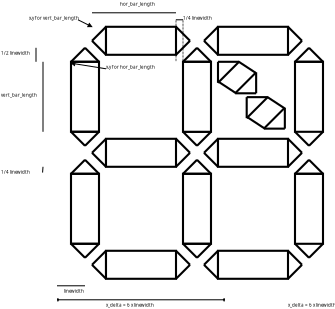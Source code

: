 <?xml version="1.0" encoding="UTF-8"?>
<dia:diagram xmlns:dia="http://www.lysator.liu.se/~alla/dia/">
  <dia:layer name="Achtergrond" visible="true" active="true">
    <dia:object type="Standard - Line" version="0" id="O0">
      <dia:attribute name="obj_pos">
        <dia:point val="7,37"/>
      </dia:attribute>
      <dia:attribute name="obj_bb">
        <dia:rectangle val="6.95,36.95;11.05,37.05"/>
      </dia:attribute>
      <dia:attribute name="conn_endpoints">
        <dia:point val="7,37"/>
        <dia:point val="11,37"/>
      </dia:attribute>
      <dia:attribute name="numcp">
        <dia:int val="1"/>
      </dia:attribute>
    </dia:object>
    <dia:object type="Standard - Line" version="0" id="O1">
      <dia:attribute name="obj_pos">
        <dia:point val="5,5"/>
      </dia:attribute>
      <dia:attribute name="obj_bb">
        <dia:rectangle val="4.95,4.95;5.05,15.05"/>
      </dia:attribute>
      <dia:attribute name="conn_endpoints">
        <dia:point val="5,5"/>
        <dia:point val="5,15"/>
      </dia:attribute>
      <dia:attribute name="numcp">
        <dia:int val="1"/>
      </dia:attribute>
    </dia:object>
    <dia:object type="Standard - Line" version="0" id="O2">
      <dia:attribute name="obj_pos">
        <dia:point val="4,3"/>
      </dia:attribute>
      <dia:attribute name="obj_bb">
        <dia:rectangle val="3.95,2.95;4.05,5.05"/>
      </dia:attribute>
      <dia:attribute name="conn_endpoints">
        <dia:point val="4,3"/>
        <dia:point val="4,5"/>
      </dia:attribute>
      <dia:attribute name="numcp">
        <dia:int val="1"/>
      </dia:attribute>
    </dia:object>
    <dia:object type="Standard - Line" version="0" id="O3">
      <dia:attribute name="obj_pos">
        <dia:point val="24,4"/>
      </dia:attribute>
      <dia:attribute name="obj_bb">
        <dia:rectangle val="23.95,-0.05;24.05,4.05"/>
      </dia:attribute>
      <dia:attribute name="conn_endpoints">
        <dia:point val="24,4"/>
        <dia:point val="24,0"/>
      </dia:attribute>
      <dia:attribute name="numcp">
        <dia:int val="1"/>
      </dia:attribute>
      <dia:connections>
        <dia:connection handle="0" to="O0" connection="15"/>
        <dia:connection handle="1" to="O0" connection="4"/>
      </dia:connections>
    </dia:object>
    <dia:object type="Standard - Line" version="0" id="O4">
      <dia:attribute name="obj_pos">
        <dia:point val="12,-2"/>
      </dia:attribute>
      <dia:attribute name="obj_bb">
        <dia:rectangle val="11.95,-2.05;24.05,-1.95"/>
      </dia:attribute>
      <dia:attribute name="conn_endpoints">
        <dia:point val="12,-2"/>
        <dia:point val="24,-2"/>
      </dia:attribute>
      <dia:attribute name="numcp">
        <dia:int val="1"/>
      </dia:attribute>
    </dia:object>
    <dia:object type="Standard - Text" version="1" id="O5">
      <dia:attribute name="obj_pos">
        <dia:point val="16,-3"/>
      </dia:attribute>
      <dia:attribute name="obj_bb">
        <dia:rectangle val="16,-3.595;20.802,-2.848"/>
      </dia:attribute>
      <dia:attribute name="text">
        <dia:composite type="text">
          <dia:attribute name="string">
            <dia:string>#hor_bar_length#</dia:string>
          </dia:attribute>
          <dia:attribute name="font">
            <dia:font family="sans" style="0" name="Helvetica"/>
          </dia:attribute>
          <dia:attribute name="height">
            <dia:real val="0.8"/>
          </dia:attribute>
          <dia:attribute name="pos">
            <dia:point val="16,-3"/>
          </dia:attribute>
          <dia:attribute name="color">
            <dia:color val="#000000"/>
          </dia:attribute>
          <dia:attribute name="alignment">
            <dia:enum val="0"/>
          </dia:attribute>
        </dia:composite>
      </dia:attribute>
      <dia:attribute name="valign">
        <dia:enum val="3"/>
      </dia:attribute>
    </dia:object>
    <dia:object type="Standard - Text" version="1" id="O6">
      <dia:attribute name="obj_pos">
        <dia:point val="-1,10"/>
      </dia:attribute>
      <dia:attribute name="obj_bb">
        <dia:rectangle val="-1,9.405;4.03,10.152"/>
      </dia:attribute>
      <dia:attribute name="text">
        <dia:composite type="text">
          <dia:attribute name="string">
            <dia:string>#vert_bar_length#</dia:string>
          </dia:attribute>
          <dia:attribute name="font">
            <dia:font family="sans" style="0" name="Helvetica"/>
          </dia:attribute>
          <dia:attribute name="height">
            <dia:real val="0.8"/>
          </dia:attribute>
          <dia:attribute name="pos">
            <dia:point val="-1,10"/>
          </dia:attribute>
          <dia:attribute name="color">
            <dia:color val="#000000"/>
          </dia:attribute>
          <dia:attribute name="alignment">
            <dia:enum val="0"/>
          </dia:attribute>
        </dia:composite>
      </dia:attribute>
      <dia:attribute name="valign">
        <dia:enum val="3"/>
      </dia:attribute>
    </dia:object>
    <dia:object type="Standard - Text" version="1" id="O7">
      <dia:attribute name="obj_pos">
        <dia:point val="8,38"/>
      </dia:attribute>
      <dia:attribute name="obj_bb">
        <dia:rectangle val="8,37.405;10.918,38.153"/>
      </dia:attribute>
      <dia:attribute name="text">
        <dia:composite type="text">
          <dia:attribute name="string">
            <dia:string>#linewidth#</dia:string>
          </dia:attribute>
          <dia:attribute name="font">
            <dia:font family="sans" style="0" name="Helvetica"/>
          </dia:attribute>
          <dia:attribute name="height">
            <dia:real val="0.8"/>
          </dia:attribute>
          <dia:attribute name="pos">
            <dia:point val="8,38"/>
          </dia:attribute>
          <dia:attribute name="color">
            <dia:color val="#000000"/>
          </dia:attribute>
          <dia:attribute name="alignment">
            <dia:enum val="0"/>
          </dia:attribute>
        </dia:composite>
      </dia:attribute>
      <dia:attribute name="valign">
        <dia:enum val="3"/>
      </dia:attribute>
    </dia:object>
    <dia:object type="Standard - Text" version="1" id="O8">
      <dia:attribute name="obj_pos">
        <dia:point val="-1,4"/>
      </dia:attribute>
      <dia:attribute name="obj_bb">
        <dia:rectangle val="-1,3.405;3.15,4.152"/>
      </dia:attribute>
      <dia:attribute name="text">
        <dia:composite type="text">
          <dia:attribute name="string">
            <dia:string>#1/2 linewidth#</dia:string>
          </dia:attribute>
          <dia:attribute name="font">
            <dia:font family="sans" style="0" name="Helvetica"/>
          </dia:attribute>
          <dia:attribute name="height">
            <dia:real val="0.8"/>
          </dia:attribute>
          <dia:attribute name="pos">
            <dia:point val="-1,4"/>
          </dia:attribute>
          <dia:attribute name="color">
            <dia:color val="#000000"/>
          </dia:attribute>
          <dia:attribute name="alignment">
            <dia:enum val="0"/>
          </dia:attribute>
        </dia:composite>
      </dia:attribute>
      <dia:attribute name="valign">
        <dia:enum val="3"/>
      </dia:attribute>
    </dia:object>
    <dia:object type="Standard - Text" version="1" id="O9">
      <dia:attribute name="obj_pos">
        <dia:point val="14,6"/>
      </dia:attribute>
      <dia:attribute name="obj_bb">
        <dia:rectangle val="14,5.405;21.05,6.152"/>
      </dia:attribute>
      <dia:attribute name="text">
        <dia:composite type="text">
          <dia:attribute name="string">
            <dia:string>#x,y for hor_bar_length#</dia:string>
          </dia:attribute>
          <dia:attribute name="font">
            <dia:font family="sans" style="0" name="Helvetica"/>
          </dia:attribute>
          <dia:attribute name="height">
            <dia:real val="0.8"/>
          </dia:attribute>
          <dia:attribute name="pos">
            <dia:point val="14,6"/>
          </dia:attribute>
          <dia:attribute name="color">
            <dia:color val="#000000"/>
          </dia:attribute>
          <dia:attribute name="alignment">
            <dia:enum val="0"/>
          </dia:attribute>
        </dia:composite>
      </dia:attribute>
      <dia:attribute name="valign">
        <dia:enum val="3"/>
      </dia:attribute>
    </dia:object>
    <dia:object type="Standard - Text" version="1" id="O10">
      <dia:attribute name="obj_pos">
        <dia:point val="3,-1"/>
      </dia:attribute>
      <dia:attribute name="obj_bb">
        <dia:rectangle val="3,-1.595;10.277,-0.848"/>
      </dia:attribute>
      <dia:attribute name="text">
        <dia:composite type="text">
          <dia:attribute name="string">
            <dia:string>#x,y for vert_bar_length#</dia:string>
          </dia:attribute>
          <dia:attribute name="font">
            <dia:font family="sans" style="0" name="Helvetica"/>
          </dia:attribute>
          <dia:attribute name="height">
            <dia:real val="0.8"/>
          </dia:attribute>
          <dia:attribute name="pos">
            <dia:point val="3,-1"/>
          </dia:attribute>
          <dia:attribute name="color">
            <dia:color val="#000000"/>
          </dia:attribute>
          <dia:attribute name="alignment">
            <dia:enum val="0"/>
          </dia:attribute>
        </dia:composite>
      </dia:attribute>
      <dia:attribute name="valign">
        <dia:enum val="3"/>
      </dia:attribute>
    </dia:object>
    <dia:object type="Standard - Line" version="0" id="O11">
      <dia:attribute name="obj_pos">
        <dia:point val="10,-1"/>
      </dia:attribute>
      <dia:attribute name="obj_bb">
        <dia:rectangle val="9.933,-1.067;12.1,0.07"/>
      </dia:attribute>
      <dia:attribute name="conn_endpoints">
        <dia:point val="10,-1"/>
        <dia:point val="12,0"/>
      </dia:attribute>
      <dia:attribute name="numcp">
        <dia:int val="1"/>
      </dia:attribute>
      <dia:attribute name="end_arrow">
        <dia:enum val="3"/>
      </dia:attribute>
      <dia:attribute name="end_arrow_length">
        <dia:real val="0.5"/>
      </dia:attribute>
      <dia:attribute name="end_arrow_width">
        <dia:real val="0.5"/>
      </dia:attribute>
      <dia:connections>
        <dia:connection handle="1" to="O0" connection="0"/>
      </dia:connections>
    </dia:object>
    <dia:object type="Standard - Line" version="0" id="O12">
      <dia:attribute name="obj_pos">
        <dia:point val="5,20"/>
      </dia:attribute>
      <dia:attribute name="obj_bb">
        <dia:rectangle val="4.886,19.947;5.053,20.878"/>
      </dia:attribute>
      <dia:attribute name="conn_endpoints">
        <dia:point val="5,20"/>
        <dia:point val="4.94,20.825"/>
      </dia:attribute>
      <dia:attribute name="numcp">
        <dia:int val="1"/>
      </dia:attribute>
    </dia:object>
    <dia:object type="Standard - Text" version="1" id="O13">
      <dia:attribute name="obj_pos">
        <dia:point val="-1,21"/>
      </dia:attribute>
      <dia:attribute name="obj_bb">
        <dia:rectangle val="-1,20.405;3.15,21.152"/>
      </dia:attribute>
      <dia:attribute name="text">
        <dia:composite type="text">
          <dia:attribute name="string">
            <dia:string>#1/4 linewidth#</dia:string>
          </dia:attribute>
          <dia:attribute name="font">
            <dia:font family="sans" style="0" name="Helvetica"/>
          </dia:attribute>
          <dia:attribute name="height">
            <dia:real val="0.8"/>
          </dia:attribute>
          <dia:attribute name="pos">
            <dia:point val="-1,21"/>
          </dia:attribute>
          <dia:attribute name="color">
            <dia:color val="#000000"/>
          </dia:attribute>
          <dia:attribute name="alignment">
            <dia:enum val="0"/>
          </dia:attribute>
        </dia:composite>
      </dia:attribute>
      <dia:attribute name="valign">
        <dia:enum val="3"/>
      </dia:attribute>
    </dia:object>
    <dia:object type="Standard - Line" version="0" id="O14">
      <dia:attribute name="obj_pos">
        <dia:point val="24,-1"/>
      </dia:attribute>
      <dia:attribute name="obj_bb">
        <dia:rectangle val="23.95,-1.05;25.05,-0.95"/>
      </dia:attribute>
      <dia:attribute name="conn_endpoints">
        <dia:point val="24,-1"/>
        <dia:point val="25,-1"/>
      </dia:attribute>
      <dia:attribute name="numcp">
        <dia:int val="1"/>
      </dia:attribute>
    </dia:object>
    <dia:object type="Standard - Text" version="1" id="O15">
      <dia:attribute name="obj_pos">
        <dia:point val="25,-1"/>
      </dia:attribute>
      <dia:attribute name="obj_bb">
        <dia:rectangle val="25,-1.595;29.15,-0.848"/>
      </dia:attribute>
      <dia:attribute name="text">
        <dia:composite type="text">
          <dia:attribute name="string">
            <dia:string>#1/4 linewidth#</dia:string>
          </dia:attribute>
          <dia:attribute name="font">
            <dia:font family="sans" style="0" name="Helvetica"/>
          </dia:attribute>
          <dia:attribute name="height">
            <dia:real val="0.8"/>
          </dia:attribute>
          <dia:attribute name="pos">
            <dia:point val="25,-1"/>
          </dia:attribute>
          <dia:attribute name="color">
            <dia:color val="#000000"/>
          </dia:attribute>
          <dia:attribute name="alignment">
            <dia:enum val="0"/>
          </dia:attribute>
        </dia:composite>
      </dia:attribute>
      <dia:attribute name="valign">
        <dia:enum val="3"/>
      </dia:attribute>
    </dia:object>
    <dia:object type="Standard - Line" version="0" id="O16">
      <dia:attribute name="obj_pos">
        <dia:point val="7,39"/>
      </dia:attribute>
      <dia:attribute name="obj_bb">
        <dia:rectangle val="6.929,38.679;31.071,39.321"/>
      </dia:attribute>
      <dia:attribute name="conn_endpoints">
        <dia:point val="7,39"/>
        <dia:point val="31,39"/>
      </dia:attribute>
      <dia:attribute name="numcp">
        <dia:int val="1"/>
      </dia:attribute>
      <dia:attribute name="start_arrow">
        <dia:enum val="13"/>
      </dia:attribute>
      <dia:attribute name="start_arrow_length">
        <dia:real val="0.5"/>
      </dia:attribute>
      <dia:attribute name="start_arrow_width">
        <dia:real val="0.5"/>
      </dia:attribute>
      <dia:attribute name="end_arrow">
        <dia:enum val="13"/>
      </dia:attribute>
      <dia:attribute name="end_arrow_length">
        <dia:real val="0.5"/>
      </dia:attribute>
      <dia:attribute name="end_arrow_width">
        <dia:real val="0.5"/>
      </dia:attribute>
    </dia:object>
    <dia:object type="Standard - Text" version="1" id="O17">
      <dia:attribute name="obj_pos">
        <dia:point val="14,40"/>
      </dia:attribute>
      <dia:attribute name="obj_bb">
        <dia:rectangle val="14,39.405;21.375,40.153"/>
      </dia:attribute>
      <dia:attribute name="text">
        <dia:composite type="text">
          <dia:attribute name="string">
            <dia:string>#x_delta = 6 x linewidth#</dia:string>
          </dia:attribute>
          <dia:attribute name="font">
            <dia:font family="sans" style="0" name="Helvetica"/>
          </dia:attribute>
          <dia:attribute name="height">
            <dia:real val="0.8"/>
          </dia:attribute>
          <dia:attribute name="pos">
            <dia:point val="14,40"/>
          </dia:attribute>
          <dia:attribute name="color">
            <dia:color val="#000000"/>
          </dia:attribute>
          <dia:attribute name="alignment">
            <dia:enum val="0"/>
          </dia:attribute>
        </dia:composite>
      </dia:attribute>
      <dia:attribute name="valign">
        <dia:enum val="3"/>
      </dia:attribute>
    </dia:object>
    <dia:object type="Standard - Text" version="1" id="O18">
      <dia:attribute name="obj_pos">
        <dia:point val="14,40"/>
      </dia:attribute>
      <dia:attribute name="obj_bb">
        <dia:rectangle val="14,39.405;14,40.153"/>
      </dia:attribute>
      <dia:attribute name="text">
        <dia:composite type="text">
          <dia:attribute name="string">
            <dia:string>##</dia:string>
          </dia:attribute>
          <dia:attribute name="font">
            <dia:font family="sans" style="0" name="Helvetica"/>
          </dia:attribute>
          <dia:attribute name="height">
            <dia:real val="0.8"/>
          </dia:attribute>
          <dia:attribute name="pos">
            <dia:point val="14,40"/>
          </dia:attribute>
          <dia:attribute name="color">
            <dia:color val="#000000"/>
          </dia:attribute>
          <dia:attribute name="alignment">
            <dia:enum val="0"/>
          </dia:attribute>
        </dia:composite>
      </dia:attribute>
      <dia:attribute name="valign">
        <dia:enum val="3"/>
      </dia:attribute>
    </dia:object>
    <dia:object type="Standard - Text" version="1" id="O19">
      <dia:attribute name="obj_pos">
        <dia:point val="18,40"/>
      </dia:attribute>
      <dia:attribute name="obj_bb">
        <dia:rectangle val="18,39.405;18,40.153"/>
      </dia:attribute>
      <dia:attribute name="text">
        <dia:composite type="text">
          <dia:attribute name="string">
            <dia:string>##</dia:string>
          </dia:attribute>
          <dia:attribute name="font">
            <dia:font family="sans" style="0" name="Helvetica"/>
          </dia:attribute>
          <dia:attribute name="height">
            <dia:real val="0.8"/>
          </dia:attribute>
          <dia:attribute name="pos">
            <dia:point val="18,40"/>
          </dia:attribute>
          <dia:attribute name="color">
            <dia:color val="#000000"/>
          </dia:attribute>
          <dia:attribute name="alignment">
            <dia:enum val="0"/>
          </dia:attribute>
        </dia:composite>
      </dia:attribute>
      <dia:attribute name="valign">
        <dia:enum val="3"/>
      </dia:attribute>
    </dia:object>
    <dia:object type="Standard - Line" version="0" id="O20">
      <dia:attribute name="obj_pos">
        <dia:point val="25,-1"/>
      </dia:attribute>
      <dia:attribute name="obj_bb">
        <dia:rectangle val="24.95,-1.05;25.05,5.05"/>
      </dia:attribute>
      <dia:attribute name="conn_endpoints">
        <dia:point val="25,-1"/>
        <dia:point val="25,5"/>
      </dia:attribute>
      <dia:attribute name="numcp">
        <dia:int val="1"/>
      </dia:attribute>
      <dia:attribute name="line_style">
        <dia:enum val="4"/>
      </dia:attribute>
    </dia:object>
    <dia:object type="Standard - Line" version="0" id="O21">
      <dia:attribute name="obj_pos">
        <dia:point val="4,3"/>
      </dia:attribute>
      <dia:attribute name="obj_bb">
        <dia:rectangle val="4,3;4,3"/>
      </dia:attribute>
      <dia:attribute name="conn_endpoints">
        <dia:point val="4,3"/>
        <dia:point val="4,3"/>
      </dia:attribute>
      <dia:attribute name="numcp">
        <dia:int val="1"/>
      </dia:attribute>
      <dia:attribute name="line_style">
        <dia:enum val="4"/>
      </dia:attribute>
    </dia:object>
    <dia:group>
      <dia:object type="Standard - Text" version="1" id="O22">
        <dia:attribute name="obj_pos">
          <dia:point val="11,10"/>
        </dia:attribute>
        <dia:attribute name="obj_bb">
          <dia:rectangle val="11,9.405;11,10.152"/>
        </dia:attribute>
        <dia:attribute name="text">
          <dia:composite type="text">
            <dia:attribute name="string">
              <dia:string>##</dia:string>
            </dia:attribute>
            <dia:attribute name="font">
              <dia:font family="sans" style="0" name="Helvetica"/>
            </dia:attribute>
            <dia:attribute name="height">
              <dia:real val="0.8"/>
            </dia:attribute>
            <dia:attribute name="pos">
              <dia:point val="11,10"/>
            </dia:attribute>
            <dia:attribute name="color">
              <dia:color val="#000000"/>
            </dia:attribute>
            <dia:attribute name="alignment">
              <dia:enum val="0"/>
            </dia:attribute>
          </dia:composite>
        </dia:attribute>
        <dia:attribute name="valign">
          <dia:enum val="3"/>
        </dia:attribute>
        <dia:connections>
          <dia:connection handle="0" to="O23" connection="16"/>
        </dia:connections>
      </dia:object>
      <dia:object type="Flowchart - Box" version="0" id="O23">
        <dia:attribute name="obj_pos">
          <dia:point val="9,5"/>
        </dia:attribute>
        <dia:attribute name="obj_bb">
          <dia:rectangle val="8.85,4.85;13.15,15.15"/>
        </dia:attribute>
        <dia:attribute name="elem_corner">
          <dia:point val="9,5"/>
        </dia:attribute>
        <dia:attribute name="elem_width">
          <dia:real val="4"/>
        </dia:attribute>
        <dia:attribute name="elem_height">
          <dia:real val="10"/>
        </dia:attribute>
        <dia:attribute name="border_width">
          <dia:real val="0.3"/>
        </dia:attribute>
        <dia:attribute name="show_background">
          <dia:boolean val="true"/>
        </dia:attribute>
        <dia:attribute name="padding">
          <dia:real val="0.5"/>
        </dia:attribute>
        <dia:attribute name="text">
          <dia:composite type="text">
            <dia:attribute name="string">
              <dia:string>##</dia:string>
            </dia:attribute>
            <dia:attribute name="font">
              <dia:font family="sans" style="0" name="Helvetica"/>
            </dia:attribute>
            <dia:attribute name="height">
              <dia:real val="0.8"/>
            </dia:attribute>
            <dia:attribute name="pos">
              <dia:point val="11,10.195"/>
            </dia:attribute>
            <dia:attribute name="color">
              <dia:color val="#000000"/>
            </dia:attribute>
            <dia:attribute name="alignment">
              <dia:enum val="1"/>
            </dia:attribute>
          </dia:composite>
        </dia:attribute>
      </dia:object>
      <dia:object type="Standard - Line" version="0" id="O24">
        <dia:attribute name="obj_pos">
          <dia:point val="14,6"/>
        </dia:attribute>
        <dia:attribute name="obj_bb">
          <dia:rectangle val="8.89,4.96;14.057,6.057"/>
        </dia:attribute>
        <dia:attribute name="conn_endpoints">
          <dia:point val="14,6"/>
          <dia:point val="9,5.2"/>
        </dia:attribute>
        <dia:attribute name="numcp">
          <dia:int val="1"/>
        </dia:attribute>
        <dia:attribute name="end_arrow">
          <dia:enum val="3"/>
        </dia:attribute>
        <dia:attribute name="end_arrow_length">
          <dia:real val="0.5"/>
        </dia:attribute>
        <dia:attribute name="end_arrow_width">
          <dia:real val="0.5"/>
        </dia:attribute>
      </dia:object>
      <dia:group>
        <dia:object type="Standard - Line" version="0" id="O25">
          <dia:attribute name="obj_pos">
            <dia:point val="9,5"/>
          </dia:attribute>
          <dia:attribute name="obj_bb">
            <dia:rectangle val="8.788,2.788;11.212,5.212"/>
          </dia:attribute>
          <dia:attribute name="conn_endpoints">
            <dia:point val="9,5"/>
            <dia:point val="11,3"/>
          </dia:attribute>
          <dia:attribute name="numcp">
            <dia:int val="1"/>
          </dia:attribute>
          <dia:attribute name="line_width">
            <dia:real val="0.3"/>
          </dia:attribute>
        </dia:object>
        <dia:object type="Standard - Line" version="0" id="O26">
          <dia:attribute name="obj_pos">
            <dia:point val="13,5"/>
          </dia:attribute>
          <dia:attribute name="obj_bb">
            <dia:rectangle val="10.788,2.788;13.212,5.212"/>
          </dia:attribute>
          <dia:attribute name="conn_endpoints">
            <dia:point val="13,5"/>
            <dia:point val="11,3"/>
          </dia:attribute>
          <dia:attribute name="numcp">
            <dia:int val="1"/>
          </dia:attribute>
          <dia:attribute name="line_width">
            <dia:real val="0.3"/>
          </dia:attribute>
        </dia:object>
        <dia:object type="Standard - Line" version="0" id="O27">
          <dia:attribute name="obj_pos">
            <dia:point val="9,5"/>
          </dia:attribute>
          <dia:attribute name="obj_bb">
            <dia:rectangle val="8.85,4.85;13.15,5.15"/>
          </dia:attribute>
          <dia:attribute name="conn_endpoints">
            <dia:point val="9,5"/>
            <dia:point val="13,5"/>
          </dia:attribute>
          <dia:attribute name="numcp">
            <dia:int val="1"/>
          </dia:attribute>
          <dia:attribute name="line_width">
            <dia:real val="0.3"/>
          </dia:attribute>
        </dia:object>
      </dia:group>
      <dia:object type="Standard - Line" version="0" id="O28">
        <dia:attribute name="obj_pos">
          <dia:point val="9,15"/>
        </dia:attribute>
        <dia:attribute name="obj_bb">
          <dia:rectangle val="8.788,14.788;11.212,17.212"/>
        </dia:attribute>
        <dia:attribute name="conn_endpoints">
          <dia:point val="9,15"/>
          <dia:point val="11,17"/>
        </dia:attribute>
        <dia:attribute name="numcp">
          <dia:int val="1"/>
        </dia:attribute>
        <dia:attribute name="line_width">
          <dia:real val="0.3"/>
        </dia:attribute>
        <dia:connections>
          <dia:connection handle="0" to="O23" connection="11"/>
        </dia:connections>
      </dia:object>
      <dia:object type="Standard - Line" version="0" id="O29">
        <dia:attribute name="obj_pos">
          <dia:point val="11,17"/>
        </dia:attribute>
        <dia:attribute name="obj_bb">
          <dia:rectangle val="10.788,14.788;13.212,17.212"/>
        </dia:attribute>
        <dia:attribute name="conn_endpoints">
          <dia:point val="11,17"/>
          <dia:point val="13,15"/>
        </dia:attribute>
        <dia:attribute name="numcp">
          <dia:int val="1"/>
        </dia:attribute>
        <dia:attribute name="line_width">
          <dia:real val="0.3"/>
        </dia:attribute>
        <dia:connections>
          <dia:connection handle="1" to="O23" connection="15"/>
        </dia:connections>
      </dia:object>
      <dia:object type="Standard - Line" version="0" id="O30">
        <dia:attribute name="obj_pos">
          <dia:point val="13,15"/>
        </dia:attribute>
        <dia:attribute name="obj_bb">
          <dia:rectangle val="8.85,14.85;13.15,15.15"/>
        </dia:attribute>
        <dia:attribute name="conn_endpoints">
          <dia:point val="13,15"/>
          <dia:point val="9,15"/>
        </dia:attribute>
        <dia:attribute name="numcp">
          <dia:int val="1"/>
        </dia:attribute>
        <dia:attribute name="line_width">
          <dia:real val="0.3"/>
        </dia:attribute>
        <dia:connections>
          <dia:connection handle="0" to="O23" connection="15"/>
          <dia:connection handle="1" to="O23" connection="11"/>
        </dia:connections>
      </dia:object>
    </dia:group>
    <dia:object type="Standard - Text" version="1" id="O31">
      <dia:attribute name="obj_pos">
        <dia:point val="27,10"/>
      </dia:attribute>
      <dia:attribute name="obj_bb">
        <dia:rectangle val="27,9.405;27,10.152"/>
      </dia:attribute>
      <dia:attribute name="text">
        <dia:composite type="text">
          <dia:attribute name="string">
            <dia:string>##</dia:string>
          </dia:attribute>
          <dia:attribute name="font">
            <dia:font family="sans" style="0" name="Helvetica"/>
          </dia:attribute>
          <dia:attribute name="height">
            <dia:real val="0.8"/>
          </dia:attribute>
          <dia:attribute name="pos">
            <dia:point val="27,10"/>
          </dia:attribute>
          <dia:attribute name="color">
            <dia:color val="#000000"/>
          </dia:attribute>
          <dia:attribute name="alignment">
            <dia:enum val="0"/>
          </dia:attribute>
        </dia:composite>
      </dia:attribute>
      <dia:attribute name="valign">
        <dia:enum val="3"/>
      </dia:attribute>
      <dia:connections>
        <dia:connection handle="0" to="O51" connection="16"/>
      </dia:connections>
    </dia:object>
    <dia:object type="Standard - Line" version="0" id="O32">
      <dia:attribute name="obj_pos">
        <dia:point val="29,15"/>
      </dia:attribute>
      <dia:attribute name="obj_bb">
        <dia:rectangle val="24.85,14.85;29.15,15.15"/>
      </dia:attribute>
      <dia:attribute name="conn_endpoints">
        <dia:point val="29,15"/>
        <dia:point val="25,15"/>
      </dia:attribute>
      <dia:attribute name="numcp">
        <dia:int val="1"/>
      </dia:attribute>
      <dia:attribute name="line_width">
        <dia:real val="0.3"/>
      </dia:attribute>
      <dia:connections>
        <dia:connection handle="0" to="O51" connection="15"/>
        <dia:connection handle="1" to="O51" connection="11"/>
      </dia:connections>
    </dia:object>
    <dia:object type="Standard - Text" version="1" id="O33">
      <dia:attribute name="obj_pos">
        <dia:point val="27,26"/>
      </dia:attribute>
      <dia:attribute name="obj_bb">
        <dia:rectangle val="27,25.405;27,26.152"/>
      </dia:attribute>
      <dia:attribute name="text">
        <dia:composite type="text">
          <dia:attribute name="string">
            <dia:string>##</dia:string>
          </dia:attribute>
          <dia:attribute name="font">
            <dia:font family="sans" style="0" name="Helvetica"/>
          </dia:attribute>
          <dia:attribute name="height">
            <dia:real val="0.8"/>
          </dia:attribute>
          <dia:attribute name="pos">
            <dia:point val="27,26"/>
          </dia:attribute>
          <dia:attribute name="color">
            <dia:color val="#000000"/>
          </dia:attribute>
          <dia:attribute name="alignment">
            <dia:enum val="0"/>
          </dia:attribute>
        </dia:composite>
      </dia:attribute>
      <dia:attribute name="valign">
        <dia:enum val="3"/>
      </dia:attribute>
      <dia:connections>
        <dia:connection handle="0" to="O34" connection="16"/>
      </dia:connections>
    </dia:object>
    <dia:group>
      <dia:object type="Flowchart - Box" version="0" id="O34">
        <dia:attribute name="obj_pos">
          <dia:point val="25,21"/>
        </dia:attribute>
        <dia:attribute name="obj_bb">
          <dia:rectangle val="24.85,20.85;29.15,31.15"/>
        </dia:attribute>
        <dia:attribute name="elem_corner">
          <dia:point val="25,21"/>
        </dia:attribute>
        <dia:attribute name="elem_width">
          <dia:real val="4"/>
        </dia:attribute>
        <dia:attribute name="elem_height">
          <dia:real val="10"/>
        </dia:attribute>
        <dia:attribute name="border_width">
          <dia:real val="0.3"/>
        </dia:attribute>
        <dia:attribute name="show_background">
          <dia:boolean val="true"/>
        </dia:attribute>
        <dia:attribute name="padding">
          <dia:real val="0.5"/>
        </dia:attribute>
        <dia:attribute name="text">
          <dia:composite type="text">
            <dia:attribute name="string">
              <dia:string>##</dia:string>
            </dia:attribute>
            <dia:attribute name="font">
              <dia:font family="sans" style="0" name="Helvetica"/>
            </dia:attribute>
            <dia:attribute name="height">
              <dia:real val="0.8"/>
            </dia:attribute>
            <dia:attribute name="pos">
              <dia:point val="27,26.195"/>
            </dia:attribute>
            <dia:attribute name="color">
              <dia:color val="#000000"/>
            </dia:attribute>
            <dia:attribute name="alignment">
              <dia:enum val="1"/>
            </dia:attribute>
          </dia:composite>
        </dia:attribute>
      </dia:object>
      <dia:group>
        <dia:object type="Standard - Line" version="0" id="O35">
          <dia:attribute name="obj_pos">
            <dia:point val="25,21"/>
          </dia:attribute>
          <dia:attribute name="obj_bb">
            <dia:rectangle val="24.788,18.788;27.212,21.212"/>
          </dia:attribute>
          <dia:attribute name="conn_endpoints">
            <dia:point val="25,21"/>
            <dia:point val="27,19"/>
          </dia:attribute>
          <dia:attribute name="numcp">
            <dia:int val="1"/>
          </dia:attribute>
          <dia:attribute name="line_width">
            <dia:real val="0.3"/>
          </dia:attribute>
        </dia:object>
        <dia:object type="Standard - Line" version="0" id="O36">
          <dia:attribute name="obj_pos">
            <dia:point val="29,21"/>
          </dia:attribute>
          <dia:attribute name="obj_bb">
            <dia:rectangle val="26.788,18.788;29.212,21.212"/>
          </dia:attribute>
          <dia:attribute name="conn_endpoints">
            <dia:point val="29,21"/>
            <dia:point val="27,19"/>
          </dia:attribute>
          <dia:attribute name="numcp">
            <dia:int val="1"/>
          </dia:attribute>
          <dia:attribute name="line_width">
            <dia:real val="0.3"/>
          </dia:attribute>
        </dia:object>
        <dia:object type="Standard - Line" version="0" id="O37">
          <dia:attribute name="obj_pos">
            <dia:point val="25,21"/>
          </dia:attribute>
          <dia:attribute name="obj_bb">
            <dia:rectangle val="24.85,20.85;29.15,21.15"/>
          </dia:attribute>
          <dia:attribute name="conn_endpoints">
            <dia:point val="25,21"/>
            <dia:point val="29,21"/>
          </dia:attribute>
          <dia:attribute name="numcp">
            <dia:int val="1"/>
          </dia:attribute>
          <dia:attribute name="line_width">
            <dia:real val="0.3"/>
          </dia:attribute>
        </dia:object>
      </dia:group>
      <dia:object type="Standard - Line" version="0" id="O38">
        <dia:attribute name="obj_pos">
          <dia:point val="25,31"/>
        </dia:attribute>
        <dia:attribute name="obj_bb">
          <dia:rectangle val="24.788,30.788;27.212,33.212"/>
        </dia:attribute>
        <dia:attribute name="conn_endpoints">
          <dia:point val="25,31"/>
          <dia:point val="27,33"/>
        </dia:attribute>
        <dia:attribute name="numcp">
          <dia:int val="1"/>
        </dia:attribute>
        <dia:attribute name="line_width">
          <dia:real val="0.3"/>
        </dia:attribute>
        <dia:connections>
          <dia:connection handle="0" to="O34" connection="11"/>
        </dia:connections>
      </dia:object>
      <dia:object type="Standard - Line" version="0" id="O39">
        <dia:attribute name="obj_pos">
          <dia:point val="27,33"/>
        </dia:attribute>
        <dia:attribute name="obj_bb">
          <dia:rectangle val="26.788,30.788;29.212,33.212"/>
        </dia:attribute>
        <dia:attribute name="conn_endpoints">
          <dia:point val="27,33"/>
          <dia:point val="29,31"/>
        </dia:attribute>
        <dia:attribute name="numcp">
          <dia:int val="1"/>
        </dia:attribute>
        <dia:attribute name="line_width">
          <dia:real val="0.3"/>
        </dia:attribute>
        <dia:connections>
          <dia:connection handle="1" to="O34" connection="15"/>
        </dia:connections>
      </dia:object>
      <dia:object type="Standard - Line" version="0" id="O40">
        <dia:attribute name="obj_pos">
          <dia:point val="29,31"/>
        </dia:attribute>
        <dia:attribute name="obj_bb">
          <dia:rectangle val="24.85,30.85;29.15,31.15"/>
        </dia:attribute>
        <dia:attribute name="conn_endpoints">
          <dia:point val="29,31"/>
          <dia:point val="25,31"/>
        </dia:attribute>
        <dia:attribute name="numcp">
          <dia:int val="1"/>
        </dia:attribute>
        <dia:attribute name="line_width">
          <dia:real val="0.3"/>
        </dia:attribute>
        <dia:connections>
          <dia:connection handle="0" to="O34" connection="15"/>
          <dia:connection handle="1" to="O34" connection="11"/>
        </dia:connections>
      </dia:object>
    </dia:group>
    <dia:group>
      <dia:object type="Flowchart - Box" version="0" id="O41">
        <dia:attribute name="obj_pos">
          <dia:point val="9,21"/>
        </dia:attribute>
        <dia:attribute name="obj_bb">
          <dia:rectangle val="8.85,20.85;13.15,31.15"/>
        </dia:attribute>
        <dia:attribute name="elem_corner">
          <dia:point val="9,21"/>
        </dia:attribute>
        <dia:attribute name="elem_width">
          <dia:real val="4"/>
        </dia:attribute>
        <dia:attribute name="elem_height">
          <dia:real val="10"/>
        </dia:attribute>
        <dia:attribute name="border_width">
          <dia:real val="0.3"/>
        </dia:attribute>
        <dia:attribute name="show_background">
          <dia:boolean val="true"/>
        </dia:attribute>
        <dia:attribute name="padding">
          <dia:real val="0.5"/>
        </dia:attribute>
        <dia:attribute name="text">
          <dia:composite type="text">
            <dia:attribute name="string">
              <dia:string>##</dia:string>
            </dia:attribute>
            <dia:attribute name="font">
              <dia:font family="sans" style="0" name="Helvetica"/>
            </dia:attribute>
            <dia:attribute name="height">
              <dia:real val="0.8"/>
            </dia:attribute>
            <dia:attribute name="pos">
              <dia:point val="11,26.195"/>
            </dia:attribute>
            <dia:attribute name="color">
              <dia:color val="#000000"/>
            </dia:attribute>
            <dia:attribute name="alignment">
              <dia:enum val="1"/>
            </dia:attribute>
          </dia:composite>
        </dia:attribute>
      </dia:object>
      <dia:group>
        <dia:object type="Standard - Line" version="0" id="O42">
          <dia:attribute name="obj_pos">
            <dia:point val="9,21"/>
          </dia:attribute>
          <dia:attribute name="obj_bb">
            <dia:rectangle val="8.788,18.788;11.212,21.212"/>
          </dia:attribute>
          <dia:attribute name="conn_endpoints">
            <dia:point val="9,21"/>
            <dia:point val="11,19"/>
          </dia:attribute>
          <dia:attribute name="numcp">
            <dia:int val="1"/>
          </dia:attribute>
          <dia:attribute name="line_width">
            <dia:real val="0.3"/>
          </dia:attribute>
        </dia:object>
        <dia:object type="Standard - Line" version="0" id="O43">
          <dia:attribute name="obj_pos">
            <dia:point val="13,21"/>
          </dia:attribute>
          <dia:attribute name="obj_bb">
            <dia:rectangle val="10.788,18.788;13.212,21.212"/>
          </dia:attribute>
          <dia:attribute name="conn_endpoints">
            <dia:point val="13,21"/>
            <dia:point val="11,19"/>
          </dia:attribute>
          <dia:attribute name="numcp">
            <dia:int val="1"/>
          </dia:attribute>
          <dia:attribute name="line_width">
            <dia:real val="0.3"/>
          </dia:attribute>
        </dia:object>
        <dia:object type="Standard - Line" version="0" id="O44">
          <dia:attribute name="obj_pos">
            <dia:point val="9,21"/>
          </dia:attribute>
          <dia:attribute name="obj_bb">
            <dia:rectangle val="8.85,20.85;13.15,21.15"/>
          </dia:attribute>
          <dia:attribute name="conn_endpoints">
            <dia:point val="9,21"/>
            <dia:point val="13,21"/>
          </dia:attribute>
          <dia:attribute name="numcp">
            <dia:int val="1"/>
          </dia:attribute>
          <dia:attribute name="line_width">
            <dia:real val="0.3"/>
          </dia:attribute>
        </dia:object>
      </dia:group>
      <dia:object type="Standard - Line" version="0" id="O45">
        <dia:attribute name="obj_pos">
          <dia:point val="9,31"/>
        </dia:attribute>
        <dia:attribute name="obj_bb">
          <dia:rectangle val="8.788,30.788;11.212,33.212"/>
        </dia:attribute>
        <dia:attribute name="conn_endpoints">
          <dia:point val="9,31"/>
          <dia:point val="11,33"/>
        </dia:attribute>
        <dia:attribute name="numcp">
          <dia:int val="1"/>
        </dia:attribute>
        <dia:attribute name="line_width">
          <dia:real val="0.3"/>
        </dia:attribute>
        <dia:connections>
          <dia:connection handle="0" to="O41" connection="11"/>
        </dia:connections>
      </dia:object>
      <dia:object type="Standard - Line" version="0" id="O46">
        <dia:attribute name="obj_pos">
          <dia:point val="11,33"/>
        </dia:attribute>
        <dia:attribute name="obj_bb">
          <dia:rectangle val="10.788,30.788;13.212,33.212"/>
        </dia:attribute>
        <dia:attribute name="conn_endpoints">
          <dia:point val="11,33"/>
          <dia:point val="13,31"/>
        </dia:attribute>
        <dia:attribute name="numcp">
          <dia:int val="1"/>
        </dia:attribute>
        <dia:attribute name="line_width">
          <dia:real val="0.3"/>
        </dia:attribute>
        <dia:connections>
          <dia:connection handle="1" to="O41" connection="15"/>
        </dia:connections>
      </dia:object>
      <dia:object type="Standard - Line" version="0" id="O47">
        <dia:attribute name="obj_pos">
          <dia:point val="13,31"/>
        </dia:attribute>
        <dia:attribute name="obj_bb">
          <dia:rectangle val="8.85,30.85;13.15,31.15"/>
        </dia:attribute>
        <dia:attribute name="conn_endpoints">
          <dia:point val="13,31"/>
          <dia:point val="9,31"/>
        </dia:attribute>
        <dia:attribute name="numcp">
          <dia:int val="1"/>
        </dia:attribute>
        <dia:attribute name="line_width">
          <dia:real val="0.3"/>
        </dia:attribute>
        <dia:connections>
          <dia:connection handle="0" to="O41" connection="15"/>
          <dia:connection handle="1" to="O41" connection="11"/>
        </dia:connections>
      </dia:object>
    </dia:group>
    <dia:object type="Standard - Text" version="1" id="O48">
      <dia:attribute name="obj_pos">
        <dia:point val="19,40"/>
      </dia:attribute>
      <dia:attribute name="obj_bb">
        <dia:rectangle val="19,39.405;19,40.153"/>
      </dia:attribute>
      <dia:attribute name="text">
        <dia:composite type="text">
          <dia:attribute name="string">
            <dia:string>##</dia:string>
          </dia:attribute>
          <dia:attribute name="font">
            <dia:font family="sans" style="0" name="Helvetica"/>
          </dia:attribute>
          <dia:attribute name="height">
            <dia:real val="0.8"/>
          </dia:attribute>
          <dia:attribute name="pos">
            <dia:point val="19,40"/>
          </dia:attribute>
          <dia:attribute name="color">
            <dia:color val="#000000"/>
          </dia:attribute>
          <dia:attribute name="alignment">
            <dia:enum val="0"/>
          </dia:attribute>
        </dia:composite>
      </dia:attribute>
      <dia:attribute name="valign">
        <dia:enum val="3"/>
      </dia:attribute>
    </dia:object>
    <dia:object type="Standard - Text" version="1" id="O49">
      <dia:attribute name="obj_pos">
        <dia:point val="40,40"/>
      </dia:attribute>
      <dia:attribute name="obj_bb">
        <dia:rectangle val="40,39.405;47.375,40.153"/>
      </dia:attribute>
      <dia:attribute name="text">
        <dia:composite type="text">
          <dia:attribute name="string">
            <dia:string>#x_delta = 6 x linewidth#</dia:string>
          </dia:attribute>
          <dia:attribute name="font">
            <dia:font family="sans" style="0" name="Helvetica"/>
          </dia:attribute>
          <dia:attribute name="height">
            <dia:real val="0.8"/>
          </dia:attribute>
          <dia:attribute name="pos">
            <dia:point val="40,40"/>
          </dia:attribute>
          <dia:attribute name="color">
            <dia:color val="#000000"/>
          </dia:attribute>
          <dia:attribute name="alignment">
            <dia:enum val="0"/>
          </dia:attribute>
        </dia:composite>
      </dia:attribute>
      <dia:attribute name="valign">
        <dia:enum val="3"/>
      </dia:attribute>
    </dia:object>
    <dia:object type="Standard - Line" version="0" id="O50">
      <dia:attribute name="obj_pos">
        <dia:point val="24,-1"/>
      </dia:attribute>
      <dia:attribute name="obj_bb">
        <dia:rectangle val="23.95,-1.05;24.05,5.05"/>
      </dia:attribute>
      <dia:attribute name="conn_endpoints">
        <dia:point val="24,-1"/>
        <dia:point val="24,5"/>
      </dia:attribute>
      <dia:attribute name="numcp">
        <dia:int val="1"/>
      </dia:attribute>
      <dia:attribute name="line_style">
        <dia:enum val="4"/>
      </dia:attribute>
    </dia:object>
    <dia:group>
      <dia:object type="Flowchart - Box" version="0" id="O51">
        <dia:attribute name="obj_pos">
          <dia:point val="25,5"/>
        </dia:attribute>
        <dia:attribute name="obj_bb">
          <dia:rectangle val="24.85,4.85;29.15,15.15"/>
        </dia:attribute>
        <dia:attribute name="elem_corner">
          <dia:point val="25,5"/>
        </dia:attribute>
        <dia:attribute name="elem_width">
          <dia:real val="4"/>
        </dia:attribute>
        <dia:attribute name="elem_height">
          <dia:real val="10"/>
        </dia:attribute>
        <dia:attribute name="border_width">
          <dia:real val="0.3"/>
        </dia:attribute>
        <dia:attribute name="show_background">
          <dia:boolean val="true"/>
        </dia:attribute>
        <dia:attribute name="padding">
          <dia:real val="0.5"/>
        </dia:attribute>
        <dia:attribute name="text">
          <dia:composite type="text">
            <dia:attribute name="string">
              <dia:string>##</dia:string>
            </dia:attribute>
            <dia:attribute name="font">
              <dia:font family="sans" style="0" name="Helvetica"/>
            </dia:attribute>
            <dia:attribute name="height">
              <dia:real val="0.8"/>
            </dia:attribute>
            <dia:attribute name="pos">
              <dia:point val="27,10.195"/>
            </dia:attribute>
            <dia:attribute name="color">
              <dia:color val="#000000"/>
            </dia:attribute>
            <dia:attribute name="alignment">
              <dia:enum val="1"/>
            </dia:attribute>
          </dia:composite>
        </dia:attribute>
      </dia:object>
      <dia:group>
        <dia:object type="Standard - Line" version="0" id="O52">
          <dia:attribute name="obj_pos">
            <dia:point val="25,5"/>
          </dia:attribute>
          <dia:attribute name="obj_bb">
            <dia:rectangle val="24.788,2.788;27.212,5.212"/>
          </dia:attribute>
          <dia:attribute name="conn_endpoints">
            <dia:point val="25,5"/>
            <dia:point val="27,3"/>
          </dia:attribute>
          <dia:attribute name="numcp">
            <dia:int val="1"/>
          </dia:attribute>
          <dia:attribute name="line_width">
            <dia:real val="0.3"/>
          </dia:attribute>
        </dia:object>
        <dia:object type="Standard - Line" version="0" id="O53">
          <dia:attribute name="obj_pos">
            <dia:point val="29,5"/>
          </dia:attribute>
          <dia:attribute name="obj_bb">
            <dia:rectangle val="26.788,2.788;29.212,5.212"/>
          </dia:attribute>
          <dia:attribute name="conn_endpoints">
            <dia:point val="29,5"/>
            <dia:point val="27,3"/>
          </dia:attribute>
          <dia:attribute name="numcp">
            <dia:int val="1"/>
          </dia:attribute>
          <dia:attribute name="line_width">
            <dia:real val="0.3"/>
          </dia:attribute>
        </dia:object>
        <dia:object type="Standard - Line" version="0" id="O54">
          <dia:attribute name="obj_pos">
            <dia:point val="25,5"/>
          </dia:attribute>
          <dia:attribute name="obj_bb">
            <dia:rectangle val="24.85,4.85;29.15,5.15"/>
          </dia:attribute>
          <dia:attribute name="conn_endpoints">
            <dia:point val="25,5"/>
            <dia:point val="29,5"/>
          </dia:attribute>
          <dia:attribute name="numcp">
            <dia:int val="1"/>
          </dia:attribute>
          <dia:attribute name="line_width">
            <dia:real val="0.3"/>
          </dia:attribute>
        </dia:object>
      </dia:group>
      <dia:group>
        <dia:object type="Standard - Line" version="0" id="O55">
          <dia:attribute name="obj_pos">
            <dia:point val="25,15"/>
          </dia:attribute>
          <dia:attribute name="obj_bb">
            <dia:rectangle val="24.788,14.788;27.212,17.212"/>
          </dia:attribute>
          <dia:attribute name="conn_endpoints">
            <dia:point val="25,15"/>
            <dia:point val="27,17"/>
          </dia:attribute>
          <dia:attribute name="numcp">
            <dia:int val="1"/>
          </dia:attribute>
          <dia:attribute name="line_width">
            <dia:real val="0.3"/>
          </dia:attribute>
        </dia:object>
        <dia:object type="Standard - Line" version="0" id="O56">
          <dia:attribute name="obj_pos">
            <dia:point val="27,17"/>
          </dia:attribute>
          <dia:attribute name="obj_bb">
            <dia:rectangle val="26.788,14.788;29.212,17.212"/>
          </dia:attribute>
          <dia:attribute name="conn_endpoints">
            <dia:point val="27,17"/>
            <dia:point val="29,15"/>
          </dia:attribute>
          <dia:attribute name="numcp">
            <dia:int val="1"/>
          </dia:attribute>
          <dia:attribute name="line_width">
            <dia:real val="0.3"/>
          </dia:attribute>
        </dia:object>
      </dia:group>
    </dia:group>
    <dia:group>
      <dia:object type="Flowchart - Box" version="0" id="O57">
        <dia:attribute name="obj_pos">
          <dia:point val="41,5"/>
        </dia:attribute>
        <dia:attribute name="obj_bb">
          <dia:rectangle val="40.85,4.85;45.15,15.15"/>
        </dia:attribute>
        <dia:attribute name="elem_corner">
          <dia:point val="41,5"/>
        </dia:attribute>
        <dia:attribute name="elem_width">
          <dia:real val="4"/>
        </dia:attribute>
        <dia:attribute name="elem_height">
          <dia:real val="10"/>
        </dia:attribute>
        <dia:attribute name="border_width">
          <dia:real val="0.3"/>
        </dia:attribute>
        <dia:attribute name="show_background">
          <dia:boolean val="true"/>
        </dia:attribute>
        <dia:attribute name="padding">
          <dia:real val="0.5"/>
        </dia:attribute>
        <dia:attribute name="text">
          <dia:composite type="text">
            <dia:attribute name="string">
              <dia:string>##</dia:string>
            </dia:attribute>
            <dia:attribute name="font">
              <dia:font family="sans" style="0" name="Helvetica"/>
            </dia:attribute>
            <dia:attribute name="height">
              <dia:real val="0.8"/>
            </dia:attribute>
            <dia:attribute name="pos">
              <dia:point val="43,10.195"/>
            </dia:attribute>
            <dia:attribute name="color">
              <dia:color val="#000000"/>
            </dia:attribute>
            <dia:attribute name="alignment">
              <dia:enum val="1"/>
            </dia:attribute>
          </dia:composite>
        </dia:attribute>
      </dia:object>
      <dia:group>
        <dia:object type="Standard - Line" version="0" id="O58">
          <dia:attribute name="obj_pos">
            <dia:point val="41,5"/>
          </dia:attribute>
          <dia:attribute name="obj_bb">
            <dia:rectangle val="40.788,2.788;43.212,5.212"/>
          </dia:attribute>
          <dia:attribute name="conn_endpoints">
            <dia:point val="41,5"/>
            <dia:point val="43,3"/>
          </dia:attribute>
          <dia:attribute name="numcp">
            <dia:int val="1"/>
          </dia:attribute>
          <dia:attribute name="line_width">
            <dia:real val="0.3"/>
          </dia:attribute>
        </dia:object>
        <dia:object type="Standard - Line" version="0" id="O59">
          <dia:attribute name="obj_pos">
            <dia:point val="45,5"/>
          </dia:attribute>
          <dia:attribute name="obj_bb">
            <dia:rectangle val="42.788,2.788;45.212,5.212"/>
          </dia:attribute>
          <dia:attribute name="conn_endpoints">
            <dia:point val="45,5"/>
            <dia:point val="43,3"/>
          </dia:attribute>
          <dia:attribute name="numcp">
            <dia:int val="1"/>
          </dia:attribute>
          <dia:attribute name="line_width">
            <dia:real val="0.3"/>
          </dia:attribute>
        </dia:object>
        <dia:object type="Standard - Line" version="0" id="O60">
          <dia:attribute name="obj_pos">
            <dia:point val="41,5"/>
          </dia:attribute>
          <dia:attribute name="obj_bb">
            <dia:rectangle val="40.85,4.85;45.15,5.15"/>
          </dia:attribute>
          <dia:attribute name="conn_endpoints">
            <dia:point val="41,5"/>
            <dia:point val="45,5"/>
          </dia:attribute>
          <dia:attribute name="numcp">
            <dia:int val="1"/>
          </dia:attribute>
          <dia:attribute name="line_width">
            <dia:real val="0.3"/>
          </dia:attribute>
        </dia:object>
      </dia:group>
      <dia:group>
        <dia:object type="Standard - Line" version="0" id="O61">
          <dia:attribute name="obj_pos">
            <dia:point val="41,15"/>
          </dia:attribute>
          <dia:attribute name="obj_bb">
            <dia:rectangle val="40.788,14.788;43.212,17.212"/>
          </dia:attribute>
          <dia:attribute name="conn_endpoints">
            <dia:point val="41,15"/>
            <dia:point val="43,17"/>
          </dia:attribute>
          <dia:attribute name="numcp">
            <dia:int val="1"/>
          </dia:attribute>
          <dia:attribute name="line_width">
            <dia:real val="0.3"/>
          </dia:attribute>
        </dia:object>
        <dia:object type="Standard - Line" version="0" id="O62">
          <dia:attribute name="obj_pos">
            <dia:point val="43,17"/>
          </dia:attribute>
          <dia:attribute name="obj_bb">
            <dia:rectangle val="42.788,14.788;45.212,17.212"/>
          </dia:attribute>
          <dia:attribute name="conn_endpoints">
            <dia:point val="43,17"/>
            <dia:point val="45,15"/>
          </dia:attribute>
          <dia:attribute name="numcp">
            <dia:int val="1"/>
          </dia:attribute>
          <dia:attribute name="line_width">
            <dia:real val="0.3"/>
          </dia:attribute>
        </dia:object>
      </dia:group>
    </dia:group>
    <dia:group>
      <dia:object type="Flowchart - Box" version="0" id="O63">
        <dia:attribute name="obj_pos">
          <dia:point val="41,21"/>
        </dia:attribute>
        <dia:attribute name="obj_bb">
          <dia:rectangle val="40.85,20.85;45.15,31.15"/>
        </dia:attribute>
        <dia:attribute name="elem_corner">
          <dia:point val="41,21"/>
        </dia:attribute>
        <dia:attribute name="elem_width">
          <dia:real val="4"/>
        </dia:attribute>
        <dia:attribute name="elem_height">
          <dia:real val="10"/>
        </dia:attribute>
        <dia:attribute name="border_width">
          <dia:real val="0.3"/>
        </dia:attribute>
        <dia:attribute name="show_background">
          <dia:boolean val="true"/>
        </dia:attribute>
        <dia:attribute name="padding">
          <dia:real val="0.5"/>
        </dia:attribute>
        <dia:attribute name="text">
          <dia:composite type="text">
            <dia:attribute name="string">
              <dia:string>##</dia:string>
            </dia:attribute>
            <dia:attribute name="font">
              <dia:font family="sans" style="0" name="Helvetica"/>
            </dia:attribute>
            <dia:attribute name="height">
              <dia:real val="0.8"/>
            </dia:attribute>
            <dia:attribute name="pos">
              <dia:point val="43,26.195"/>
            </dia:attribute>
            <dia:attribute name="color">
              <dia:color val="#000000"/>
            </dia:attribute>
            <dia:attribute name="alignment">
              <dia:enum val="1"/>
            </dia:attribute>
          </dia:composite>
        </dia:attribute>
      </dia:object>
      <dia:group>
        <dia:object type="Standard - Line" version="0" id="O64">
          <dia:attribute name="obj_pos">
            <dia:point val="41,21"/>
          </dia:attribute>
          <dia:attribute name="obj_bb">
            <dia:rectangle val="40.788,18.788;43.212,21.212"/>
          </dia:attribute>
          <dia:attribute name="conn_endpoints">
            <dia:point val="41,21"/>
            <dia:point val="43,19"/>
          </dia:attribute>
          <dia:attribute name="numcp">
            <dia:int val="1"/>
          </dia:attribute>
          <dia:attribute name="line_width">
            <dia:real val="0.3"/>
          </dia:attribute>
        </dia:object>
        <dia:object type="Standard - Line" version="0" id="O65">
          <dia:attribute name="obj_pos">
            <dia:point val="45,21"/>
          </dia:attribute>
          <dia:attribute name="obj_bb">
            <dia:rectangle val="42.788,18.788;45.212,21.212"/>
          </dia:attribute>
          <dia:attribute name="conn_endpoints">
            <dia:point val="45,21"/>
            <dia:point val="43,19"/>
          </dia:attribute>
          <dia:attribute name="numcp">
            <dia:int val="1"/>
          </dia:attribute>
          <dia:attribute name="line_width">
            <dia:real val="0.3"/>
          </dia:attribute>
        </dia:object>
        <dia:object type="Standard - Line" version="0" id="O66">
          <dia:attribute name="obj_pos">
            <dia:point val="41,21"/>
          </dia:attribute>
          <dia:attribute name="obj_bb">
            <dia:rectangle val="40.85,20.85;45.15,21.15"/>
          </dia:attribute>
          <dia:attribute name="conn_endpoints">
            <dia:point val="41,21"/>
            <dia:point val="45,21"/>
          </dia:attribute>
          <dia:attribute name="numcp">
            <dia:int val="1"/>
          </dia:attribute>
          <dia:attribute name="line_width">
            <dia:real val="0.3"/>
          </dia:attribute>
        </dia:object>
      </dia:group>
      <dia:group>
        <dia:object type="Standard - Line" version="0" id="O67">
          <dia:attribute name="obj_pos">
            <dia:point val="41,31"/>
          </dia:attribute>
          <dia:attribute name="obj_bb">
            <dia:rectangle val="40.788,30.788;43.212,33.212"/>
          </dia:attribute>
          <dia:attribute name="conn_endpoints">
            <dia:point val="41,31"/>
            <dia:point val="43,33"/>
          </dia:attribute>
          <dia:attribute name="numcp">
            <dia:int val="1"/>
          </dia:attribute>
          <dia:attribute name="line_width">
            <dia:real val="0.3"/>
          </dia:attribute>
        </dia:object>
        <dia:object type="Standard - Line" version="0" id="O68">
          <dia:attribute name="obj_pos">
            <dia:point val="43,33"/>
          </dia:attribute>
          <dia:attribute name="obj_bb">
            <dia:rectangle val="42.788,30.788;45.212,33.212"/>
          </dia:attribute>
          <dia:attribute name="conn_endpoints">
            <dia:point val="43,33"/>
            <dia:point val="45,31"/>
          </dia:attribute>
          <dia:attribute name="numcp">
            <dia:int val="1"/>
          </dia:attribute>
          <dia:attribute name="line_width">
            <dia:real val="0.3"/>
          </dia:attribute>
        </dia:object>
      </dia:group>
    </dia:group>
    <dia:object type="Standard - Line" version="0" id="O69">
      <dia:attribute name="obj_pos">
        <dia:point val="32.9,4.95"/>
      </dia:attribute>
      <dia:attribute name="obj_bb">
        <dia:rectangle val="32.692,4.742;35.576,6.779"/>
      </dia:attribute>
      <dia:attribute name="conn_endpoints">
        <dia:point val="32.9,4.95"/>
        <dia:point val="35.368,6.571"/>
      </dia:attribute>
      <dia:attribute name="numcp">
        <dia:int val="1"/>
      </dia:attribute>
      <dia:attribute name="line_width">
        <dia:real val="0.3"/>
      </dia:attribute>
    </dia:object>
    <dia:group>
      <dia:object type="Standard - Line" version="0" id="O70">
        <dia:attribute name="obj_pos">
          <dia:point val="30,5"/>
        </dia:attribute>
        <dia:attribute name="obj_bb">
          <dia:rectangle val="29.85,4.85;30.15,8.15"/>
        </dia:attribute>
        <dia:attribute name="conn_endpoints">
          <dia:point val="30,5"/>
          <dia:point val="30,8"/>
        </dia:attribute>
        <dia:attribute name="numcp">
          <dia:int val="1"/>
        </dia:attribute>
        <dia:attribute name="line_width">
          <dia:real val="0.3"/>
        </dia:attribute>
      </dia:object>
      <dia:object type="Standard - Line" version="0" id="O71">
        <dia:attribute name="obj_pos">
          <dia:point val="30,5"/>
        </dia:attribute>
        <dia:attribute name="obj_bb">
          <dia:rectangle val="29.85,4.85;33.15,5.15"/>
        </dia:attribute>
        <dia:attribute name="conn_endpoints">
          <dia:point val="30,5"/>
          <dia:point val="33,5"/>
        </dia:attribute>
        <dia:attribute name="numcp">
          <dia:int val="1"/>
        </dia:attribute>
        <dia:attribute name="line_width">
          <dia:real val="0.3"/>
        </dia:attribute>
      </dia:object>
      <dia:object type="Standard - Line" version="0" id="O72">
        <dia:attribute name="obj_pos">
          <dia:point val="33,5"/>
        </dia:attribute>
        <dia:attribute name="obj_bb">
          <dia:rectangle val="29.788,4.788;33.212,8.212"/>
        </dia:attribute>
        <dia:attribute name="conn_endpoints">
          <dia:point val="33,5"/>
          <dia:point val="30,8"/>
        </dia:attribute>
        <dia:attribute name="numcp">
          <dia:int val="1"/>
        </dia:attribute>
        <dia:attribute name="line_width">
          <dia:real val="0.3"/>
        </dia:attribute>
      </dia:object>
    </dia:group>
    <dia:group>
      <dia:object type="Standard - Line" version="0" id="O73">
        <dia:attribute name="obj_pos">
          <dia:point val="32.45,9.5"/>
        </dia:attribute>
        <dia:attribute name="obj_bb">
          <dia:rectangle val="32.3,9.35;35.6,9.65"/>
        </dia:attribute>
        <dia:attribute name="conn_endpoints">
          <dia:point val="32.45,9.5"/>
          <dia:point val="35.45,9.5"/>
        </dia:attribute>
        <dia:attribute name="numcp">
          <dia:int val="1"/>
        </dia:attribute>
        <dia:attribute name="line_width">
          <dia:real val="0.3"/>
        </dia:attribute>
      </dia:object>
      <dia:object type="Standard - Line" version="0" id="O74">
        <dia:attribute name="obj_pos">
          <dia:point val="35.45,6.5"/>
        </dia:attribute>
        <dia:attribute name="obj_bb">
          <dia:rectangle val="35.3,6.35;35.6,9.65"/>
        </dia:attribute>
        <dia:attribute name="conn_endpoints">
          <dia:point val="35.45,6.5"/>
          <dia:point val="35.45,9.5"/>
        </dia:attribute>
        <dia:attribute name="numcp">
          <dia:int val="1"/>
        </dia:attribute>
        <dia:attribute name="line_width">
          <dia:real val="0.3"/>
        </dia:attribute>
      </dia:object>
      <dia:object type="Standard - Line" version="0" id="O75">
        <dia:attribute name="obj_pos">
          <dia:point val="35.45,6.5"/>
        </dia:attribute>
        <dia:attribute name="obj_bb">
          <dia:rectangle val="32.238,6.288;35.662,9.712"/>
        </dia:attribute>
        <dia:attribute name="conn_endpoints">
          <dia:point val="35.45,6.5"/>
          <dia:point val="32.45,9.5"/>
        </dia:attribute>
        <dia:attribute name="numcp">
          <dia:int val="1"/>
        </dia:attribute>
        <dia:attribute name="line_width">
          <dia:real val="0.3"/>
        </dia:attribute>
      </dia:object>
    </dia:group>
    <dia:object type="Standard - Line" version="0" id="O76">
      <dia:attribute name="obj_pos">
        <dia:point val="30.051,7.834"/>
      </dia:attribute>
      <dia:attribute name="obj_bb">
        <dia:rectangle val="29.843,7.626;32.727,9.663"/>
      </dia:attribute>
      <dia:attribute name="conn_endpoints">
        <dia:point val="30.051,7.834"/>
        <dia:point val="32.519,9.455"/>
      </dia:attribute>
      <dia:attribute name="numcp">
        <dia:int val="1"/>
      </dia:attribute>
      <dia:attribute name="line_width">
        <dia:real val="0.3"/>
      </dia:attribute>
    </dia:object>
    <dia:group>
      <dia:object type="Standard - Line" version="0" id="O77">
        <dia:attribute name="obj_pos">
          <dia:point val="37,10"/>
        </dia:attribute>
        <dia:attribute name="obj_bb">
          <dia:rectangle val="36.792,9.792;39.676,11.829"/>
        </dia:attribute>
        <dia:attribute name="conn_endpoints">
          <dia:point val="37,10"/>
          <dia:point val="39.468,11.621"/>
        </dia:attribute>
        <dia:attribute name="numcp">
          <dia:int val="1"/>
        </dia:attribute>
        <dia:attribute name="line_width">
          <dia:real val="0.3"/>
        </dia:attribute>
      </dia:object>
      <dia:group>
        <dia:object type="Standard - Line" version="0" id="O78">
          <dia:attribute name="obj_pos">
            <dia:point val="34.1,10.05"/>
          </dia:attribute>
          <dia:attribute name="obj_bb">
            <dia:rectangle val="33.95,9.9;34.25,13.2"/>
          </dia:attribute>
          <dia:attribute name="conn_endpoints">
            <dia:point val="34.1,10.05"/>
            <dia:point val="34.1,13.05"/>
          </dia:attribute>
          <dia:attribute name="numcp">
            <dia:int val="1"/>
          </dia:attribute>
          <dia:attribute name="line_width">
            <dia:real val="0.3"/>
          </dia:attribute>
        </dia:object>
        <dia:object type="Standard - Line" version="0" id="O79">
          <dia:attribute name="obj_pos">
            <dia:point val="34.1,10.05"/>
          </dia:attribute>
          <dia:attribute name="obj_bb">
            <dia:rectangle val="33.95,9.9;37.25,10.2"/>
          </dia:attribute>
          <dia:attribute name="conn_endpoints">
            <dia:point val="34.1,10.05"/>
            <dia:point val="37.1,10.05"/>
          </dia:attribute>
          <dia:attribute name="numcp">
            <dia:int val="1"/>
          </dia:attribute>
          <dia:attribute name="line_width">
            <dia:real val="0.3"/>
          </dia:attribute>
        </dia:object>
        <dia:object type="Standard - Line" version="0" id="O80">
          <dia:attribute name="obj_pos">
            <dia:point val="37.1,10.05"/>
          </dia:attribute>
          <dia:attribute name="obj_bb">
            <dia:rectangle val="33.888,9.838;37.312,13.262"/>
          </dia:attribute>
          <dia:attribute name="conn_endpoints">
            <dia:point val="37.1,10.05"/>
            <dia:point val="34.1,13.05"/>
          </dia:attribute>
          <dia:attribute name="numcp">
            <dia:int val="1"/>
          </dia:attribute>
          <dia:attribute name="line_width">
            <dia:real val="0.3"/>
          </dia:attribute>
        </dia:object>
      </dia:group>
      <dia:group>
        <dia:object type="Standard - Line" version="0" id="O81">
          <dia:attribute name="obj_pos">
            <dia:point val="36.55,14.55"/>
          </dia:attribute>
          <dia:attribute name="obj_bb">
            <dia:rectangle val="36.4,14.4;39.7,14.7"/>
          </dia:attribute>
          <dia:attribute name="conn_endpoints">
            <dia:point val="36.55,14.55"/>
            <dia:point val="39.55,14.55"/>
          </dia:attribute>
          <dia:attribute name="numcp">
            <dia:int val="1"/>
          </dia:attribute>
          <dia:attribute name="line_width">
            <dia:real val="0.3"/>
          </dia:attribute>
        </dia:object>
        <dia:object type="Standard - Line" version="0" id="O82">
          <dia:attribute name="obj_pos">
            <dia:point val="39.55,11.55"/>
          </dia:attribute>
          <dia:attribute name="obj_bb">
            <dia:rectangle val="39.4,11.4;39.7,14.7"/>
          </dia:attribute>
          <dia:attribute name="conn_endpoints">
            <dia:point val="39.55,11.55"/>
            <dia:point val="39.55,14.55"/>
          </dia:attribute>
          <dia:attribute name="numcp">
            <dia:int val="1"/>
          </dia:attribute>
          <dia:attribute name="line_width">
            <dia:real val="0.3"/>
          </dia:attribute>
        </dia:object>
        <dia:object type="Standard - Line" version="0" id="O83">
          <dia:attribute name="obj_pos">
            <dia:point val="39.55,11.55"/>
          </dia:attribute>
          <dia:attribute name="obj_bb">
            <dia:rectangle val="36.338,11.338;39.762,14.762"/>
          </dia:attribute>
          <dia:attribute name="conn_endpoints">
            <dia:point val="39.55,11.55"/>
            <dia:point val="36.55,14.55"/>
          </dia:attribute>
          <dia:attribute name="numcp">
            <dia:int val="1"/>
          </dia:attribute>
          <dia:attribute name="line_width">
            <dia:real val="0.3"/>
          </dia:attribute>
        </dia:object>
      </dia:group>
      <dia:object type="Standard - Line" version="0" id="O84">
        <dia:attribute name="obj_pos">
          <dia:point val="34.151,12.884"/>
        </dia:attribute>
        <dia:attribute name="obj_bb">
          <dia:rectangle val="33.943,12.676;36.827,14.713"/>
        </dia:attribute>
        <dia:attribute name="conn_endpoints">
          <dia:point val="34.151,12.884"/>
          <dia:point val="36.619,14.505"/>
        </dia:attribute>
        <dia:attribute name="numcp">
          <dia:int val="1"/>
        </dia:attribute>
        <dia:attribute name="line_width">
          <dia:real val="0.3"/>
        </dia:attribute>
      </dia:object>
    </dia:group>
    <dia:group>
      <dia:group>
        <dia:object type="Standard - Line" version="0" id="O85">
          <dia:attribute name="obj_pos">
            <dia:point val="28,2"/>
          </dia:attribute>
          <dia:attribute name="obj_bb">
            <dia:rectangle val="27.788,-0.212;30.212,2.212"/>
          </dia:attribute>
          <dia:attribute name="conn_endpoints">
            <dia:point val="28,2"/>
            <dia:point val="30,0"/>
          </dia:attribute>
          <dia:attribute name="numcp">
            <dia:int val="1"/>
          </dia:attribute>
          <dia:attribute name="line_width">
            <dia:real val="0.3"/>
          </dia:attribute>
        </dia:object>
        <dia:object type="Standard - Line" version="0" id="O86">
          <dia:attribute name="obj_pos">
            <dia:point val="28,2"/>
          </dia:attribute>
          <dia:attribute name="obj_bb">
            <dia:rectangle val="27.788,1.788;30.212,4.212"/>
          </dia:attribute>
          <dia:attribute name="conn_endpoints">
            <dia:point val="28,2"/>
            <dia:point val="30,4"/>
          </dia:attribute>
          <dia:attribute name="numcp">
            <dia:int val="1"/>
          </dia:attribute>
          <dia:attribute name="line_width">
            <dia:real val="0.3"/>
          </dia:attribute>
        </dia:object>
        <dia:object type="Standard - Line" version="0" id="O87">
          <dia:attribute name="obj_pos">
            <dia:point val="30,0"/>
          </dia:attribute>
          <dia:attribute name="obj_bb">
            <dia:rectangle val="29.85,-0.15;30.15,4.15"/>
          </dia:attribute>
          <dia:attribute name="conn_endpoints">
            <dia:point val="30,0"/>
            <dia:point val="30,4"/>
          </dia:attribute>
          <dia:attribute name="numcp">
            <dia:int val="1"/>
          </dia:attribute>
          <dia:attribute name="line_width">
            <dia:real val="0.3"/>
          </dia:attribute>
        </dia:object>
      </dia:group>
      <dia:object type="Flowchart - Box" version="0" id="O88">
        <dia:attribute name="obj_pos">
          <dia:point val="30,0"/>
        </dia:attribute>
        <dia:attribute name="obj_bb">
          <dia:rectangle val="29.85,-0.15;40.15,4.15"/>
        </dia:attribute>
        <dia:attribute name="elem_corner">
          <dia:point val="30,0"/>
        </dia:attribute>
        <dia:attribute name="elem_width">
          <dia:real val="10"/>
        </dia:attribute>
        <dia:attribute name="elem_height">
          <dia:real val="4"/>
        </dia:attribute>
        <dia:attribute name="border_width">
          <dia:real val="0.3"/>
        </dia:attribute>
        <dia:attribute name="show_background">
          <dia:boolean val="true"/>
        </dia:attribute>
        <dia:attribute name="padding">
          <dia:real val="0.5"/>
        </dia:attribute>
        <dia:attribute name="text">
          <dia:composite type="text">
            <dia:attribute name="string">
              <dia:string>##</dia:string>
            </dia:attribute>
            <dia:attribute name="font">
              <dia:font family="sans" style="0" name="Helvetica"/>
            </dia:attribute>
            <dia:attribute name="height">
              <dia:real val="0.8"/>
            </dia:attribute>
            <dia:attribute name="pos">
              <dia:point val="35,2.195"/>
            </dia:attribute>
            <dia:attribute name="color">
              <dia:color val="#000000"/>
            </dia:attribute>
            <dia:attribute name="alignment">
              <dia:enum val="1"/>
            </dia:attribute>
          </dia:composite>
        </dia:attribute>
      </dia:object>
      <dia:group>
        <dia:object type="Standard - Line" version="0" id="O89">
          <dia:attribute name="obj_pos">
            <dia:point val="40,4"/>
          </dia:attribute>
          <dia:attribute name="obj_bb">
            <dia:rectangle val="39.788,1.788;42.212,4.212"/>
          </dia:attribute>
          <dia:attribute name="conn_endpoints">
            <dia:point val="40,4"/>
            <dia:point val="42,2"/>
          </dia:attribute>
          <dia:attribute name="numcp">
            <dia:int val="1"/>
          </dia:attribute>
          <dia:attribute name="line_width">
            <dia:real val="0.3"/>
          </dia:attribute>
        </dia:object>
        <dia:object type="Standard - Line" version="0" id="O90">
          <dia:attribute name="obj_pos">
            <dia:point val="40,0"/>
          </dia:attribute>
          <dia:attribute name="obj_bb">
            <dia:rectangle val="39.788,-0.212;42.212,2.212"/>
          </dia:attribute>
          <dia:attribute name="conn_endpoints">
            <dia:point val="40,0"/>
            <dia:point val="42,2"/>
          </dia:attribute>
          <dia:attribute name="numcp">
            <dia:int val="1"/>
          </dia:attribute>
          <dia:attribute name="line_width">
            <dia:real val="0.3"/>
          </dia:attribute>
        </dia:object>
      </dia:group>
    </dia:group>
    <dia:group>
      <dia:group>
        <dia:object type="Standard - Line" version="0" id="O91">
          <dia:attribute name="obj_pos">
            <dia:point val="28,18"/>
          </dia:attribute>
          <dia:attribute name="obj_bb">
            <dia:rectangle val="27.788,15.788;30.212,18.212"/>
          </dia:attribute>
          <dia:attribute name="conn_endpoints">
            <dia:point val="28,18"/>
            <dia:point val="30,16"/>
          </dia:attribute>
          <dia:attribute name="numcp">
            <dia:int val="1"/>
          </dia:attribute>
          <dia:attribute name="line_width">
            <dia:real val="0.3"/>
          </dia:attribute>
        </dia:object>
        <dia:object type="Standard - Line" version="0" id="O92">
          <dia:attribute name="obj_pos">
            <dia:point val="28,18"/>
          </dia:attribute>
          <dia:attribute name="obj_bb">
            <dia:rectangle val="27.788,17.788;30.212,20.212"/>
          </dia:attribute>
          <dia:attribute name="conn_endpoints">
            <dia:point val="28,18"/>
            <dia:point val="30,20"/>
          </dia:attribute>
          <dia:attribute name="numcp">
            <dia:int val="1"/>
          </dia:attribute>
          <dia:attribute name="line_width">
            <dia:real val="0.3"/>
          </dia:attribute>
        </dia:object>
        <dia:object type="Standard - Line" version="0" id="O93">
          <dia:attribute name="obj_pos">
            <dia:point val="30,16"/>
          </dia:attribute>
          <dia:attribute name="obj_bb">
            <dia:rectangle val="29.85,15.85;30.15,20.15"/>
          </dia:attribute>
          <dia:attribute name="conn_endpoints">
            <dia:point val="30,16"/>
            <dia:point val="30,20"/>
          </dia:attribute>
          <dia:attribute name="numcp">
            <dia:int val="1"/>
          </dia:attribute>
          <dia:attribute name="line_width">
            <dia:real val="0.3"/>
          </dia:attribute>
        </dia:object>
      </dia:group>
      <dia:object type="Flowchart - Box" version="0" id="O94">
        <dia:attribute name="obj_pos">
          <dia:point val="30,16"/>
        </dia:attribute>
        <dia:attribute name="obj_bb">
          <dia:rectangle val="29.85,15.85;40.15,20.15"/>
        </dia:attribute>
        <dia:attribute name="elem_corner">
          <dia:point val="30,16"/>
        </dia:attribute>
        <dia:attribute name="elem_width">
          <dia:real val="10"/>
        </dia:attribute>
        <dia:attribute name="elem_height">
          <dia:real val="4"/>
        </dia:attribute>
        <dia:attribute name="border_width">
          <dia:real val="0.3"/>
        </dia:attribute>
        <dia:attribute name="show_background">
          <dia:boolean val="true"/>
        </dia:attribute>
        <dia:attribute name="padding">
          <dia:real val="0.5"/>
        </dia:attribute>
        <dia:attribute name="text">
          <dia:composite type="text">
            <dia:attribute name="string">
              <dia:string>##</dia:string>
            </dia:attribute>
            <dia:attribute name="font">
              <dia:font family="sans" style="0" name="Helvetica"/>
            </dia:attribute>
            <dia:attribute name="height">
              <dia:real val="0.8"/>
            </dia:attribute>
            <dia:attribute name="pos">
              <dia:point val="35,18.195"/>
            </dia:attribute>
            <dia:attribute name="color">
              <dia:color val="#000000"/>
            </dia:attribute>
            <dia:attribute name="alignment">
              <dia:enum val="1"/>
            </dia:attribute>
          </dia:composite>
        </dia:attribute>
      </dia:object>
      <dia:group>
        <dia:object type="Standard - Line" version="0" id="O95">
          <dia:attribute name="obj_pos">
            <dia:point val="40,20"/>
          </dia:attribute>
          <dia:attribute name="obj_bb">
            <dia:rectangle val="39.788,17.788;42.212,20.212"/>
          </dia:attribute>
          <dia:attribute name="conn_endpoints">
            <dia:point val="40,20"/>
            <dia:point val="42,18"/>
          </dia:attribute>
          <dia:attribute name="numcp">
            <dia:int val="1"/>
          </dia:attribute>
          <dia:attribute name="line_width">
            <dia:real val="0.3"/>
          </dia:attribute>
        </dia:object>
        <dia:object type="Standard - Line" version="0" id="O96">
          <dia:attribute name="obj_pos">
            <dia:point val="40,16"/>
          </dia:attribute>
          <dia:attribute name="obj_bb">
            <dia:rectangle val="39.788,15.788;42.212,18.212"/>
          </dia:attribute>
          <dia:attribute name="conn_endpoints">
            <dia:point val="40,16"/>
            <dia:point val="42,18"/>
          </dia:attribute>
          <dia:attribute name="numcp">
            <dia:int val="1"/>
          </dia:attribute>
          <dia:attribute name="line_width">
            <dia:real val="0.3"/>
          </dia:attribute>
        </dia:object>
      </dia:group>
    </dia:group>
    <dia:group>
      <dia:group>
        <dia:object type="Standard - Line" version="0" id="O97">
          <dia:attribute name="obj_pos">
            <dia:point val="28,34"/>
          </dia:attribute>
          <dia:attribute name="obj_bb">
            <dia:rectangle val="27.788,31.788;30.212,34.212"/>
          </dia:attribute>
          <dia:attribute name="conn_endpoints">
            <dia:point val="28,34"/>
            <dia:point val="30,32"/>
          </dia:attribute>
          <dia:attribute name="numcp">
            <dia:int val="1"/>
          </dia:attribute>
          <dia:attribute name="line_width">
            <dia:real val="0.3"/>
          </dia:attribute>
        </dia:object>
        <dia:object type="Standard - Line" version="0" id="O98">
          <dia:attribute name="obj_pos">
            <dia:point val="28,34"/>
          </dia:attribute>
          <dia:attribute name="obj_bb">
            <dia:rectangle val="27.788,33.788;30.212,36.212"/>
          </dia:attribute>
          <dia:attribute name="conn_endpoints">
            <dia:point val="28,34"/>
            <dia:point val="30,36"/>
          </dia:attribute>
          <dia:attribute name="numcp">
            <dia:int val="1"/>
          </dia:attribute>
          <dia:attribute name="line_width">
            <dia:real val="0.3"/>
          </dia:attribute>
        </dia:object>
        <dia:object type="Standard - Line" version="0" id="O99">
          <dia:attribute name="obj_pos">
            <dia:point val="30,32"/>
          </dia:attribute>
          <dia:attribute name="obj_bb">
            <dia:rectangle val="29.85,31.85;30.15,36.15"/>
          </dia:attribute>
          <dia:attribute name="conn_endpoints">
            <dia:point val="30,32"/>
            <dia:point val="30,36"/>
          </dia:attribute>
          <dia:attribute name="numcp">
            <dia:int val="1"/>
          </dia:attribute>
          <dia:attribute name="line_width">
            <dia:real val="0.3"/>
          </dia:attribute>
        </dia:object>
      </dia:group>
      <dia:object type="Flowchart - Box" version="0" id="O100">
        <dia:attribute name="obj_pos">
          <dia:point val="30,32"/>
        </dia:attribute>
        <dia:attribute name="obj_bb">
          <dia:rectangle val="29.85,31.85;40.15,36.15"/>
        </dia:attribute>
        <dia:attribute name="elem_corner">
          <dia:point val="30,32"/>
        </dia:attribute>
        <dia:attribute name="elem_width">
          <dia:real val="10"/>
        </dia:attribute>
        <dia:attribute name="elem_height">
          <dia:real val="4"/>
        </dia:attribute>
        <dia:attribute name="border_width">
          <dia:real val="0.3"/>
        </dia:attribute>
        <dia:attribute name="show_background">
          <dia:boolean val="true"/>
        </dia:attribute>
        <dia:attribute name="padding">
          <dia:real val="0.5"/>
        </dia:attribute>
        <dia:attribute name="text">
          <dia:composite type="text">
            <dia:attribute name="string">
              <dia:string>##</dia:string>
            </dia:attribute>
            <dia:attribute name="font">
              <dia:font family="sans" style="0" name="Helvetica"/>
            </dia:attribute>
            <dia:attribute name="height">
              <dia:real val="0.8"/>
            </dia:attribute>
            <dia:attribute name="pos">
              <dia:point val="35,34.195"/>
            </dia:attribute>
            <dia:attribute name="color">
              <dia:color val="#000000"/>
            </dia:attribute>
            <dia:attribute name="alignment">
              <dia:enum val="1"/>
            </dia:attribute>
          </dia:composite>
        </dia:attribute>
      </dia:object>
      <dia:group>
        <dia:object type="Standard - Line" version="0" id="O101">
          <dia:attribute name="obj_pos">
            <dia:point val="40,36"/>
          </dia:attribute>
          <dia:attribute name="obj_bb">
            <dia:rectangle val="39.788,33.788;42.212,36.212"/>
          </dia:attribute>
          <dia:attribute name="conn_endpoints">
            <dia:point val="40,36"/>
            <dia:point val="42,34"/>
          </dia:attribute>
          <dia:attribute name="numcp">
            <dia:int val="1"/>
          </dia:attribute>
          <dia:attribute name="line_width">
            <dia:real val="0.3"/>
          </dia:attribute>
        </dia:object>
        <dia:object type="Standard - Line" version="0" id="O102">
          <dia:attribute name="obj_pos">
            <dia:point val="40,32"/>
          </dia:attribute>
          <dia:attribute name="obj_bb">
            <dia:rectangle val="39.788,31.788;42.212,34.212"/>
          </dia:attribute>
          <dia:attribute name="conn_endpoints">
            <dia:point val="40,32"/>
            <dia:point val="42,34"/>
          </dia:attribute>
          <dia:attribute name="numcp">
            <dia:int val="1"/>
          </dia:attribute>
          <dia:attribute name="line_width">
            <dia:real val="0.3"/>
          </dia:attribute>
        </dia:object>
      </dia:group>
    </dia:group>
    <dia:group>
      <dia:group>
        <dia:object type="Standard - Line" version="0" id="O103">
          <dia:attribute name="obj_pos">
            <dia:point val="12,2"/>
          </dia:attribute>
          <dia:attribute name="obj_bb">
            <dia:rectangle val="11.788,-0.212;14.212,2.212"/>
          </dia:attribute>
          <dia:attribute name="conn_endpoints">
            <dia:point val="12,2"/>
            <dia:point val="14,-8.882e-16"/>
          </dia:attribute>
          <dia:attribute name="numcp">
            <dia:int val="1"/>
          </dia:attribute>
          <dia:attribute name="line_width">
            <dia:real val="0.3"/>
          </dia:attribute>
        </dia:object>
        <dia:object type="Standard - Line" version="0" id="O104">
          <dia:attribute name="obj_pos">
            <dia:point val="12,2"/>
          </dia:attribute>
          <dia:attribute name="obj_bb">
            <dia:rectangle val="11.788,1.788;14.212,4.212"/>
          </dia:attribute>
          <dia:attribute name="conn_endpoints">
            <dia:point val="12,2"/>
            <dia:point val="14,4"/>
          </dia:attribute>
          <dia:attribute name="numcp">
            <dia:int val="1"/>
          </dia:attribute>
          <dia:attribute name="line_width">
            <dia:real val="0.3"/>
          </dia:attribute>
        </dia:object>
        <dia:object type="Standard - Line" version="0" id="O105">
          <dia:attribute name="obj_pos">
            <dia:point val="14,-8.882e-16"/>
          </dia:attribute>
          <dia:attribute name="obj_bb">
            <dia:rectangle val="13.85,-0.15;14.15,4.15"/>
          </dia:attribute>
          <dia:attribute name="conn_endpoints">
            <dia:point val="14,-8.882e-16"/>
            <dia:point val="14,4"/>
          </dia:attribute>
          <dia:attribute name="numcp">
            <dia:int val="1"/>
          </dia:attribute>
          <dia:attribute name="line_width">
            <dia:real val="0.3"/>
          </dia:attribute>
        </dia:object>
      </dia:group>
      <dia:object type="Flowchart - Box" version="0" id="O106">
        <dia:attribute name="obj_pos">
          <dia:point val="14,-8.882e-16"/>
        </dia:attribute>
        <dia:attribute name="obj_bb">
          <dia:rectangle val="13.85,-0.15;24.15,4.15"/>
        </dia:attribute>
        <dia:attribute name="elem_corner">
          <dia:point val="14,-8.882e-16"/>
        </dia:attribute>
        <dia:attribute name="elem_width">
          <dia:real val="10"/>
        </dia:attribute>
        <dia:attribute name="elem_height">
          <dia:real val="4"/>
        </dia:attribute>
        <dia:attribute name="border_width">
          <dia:real val="0.3"/>
        </dia:attribute>
        <dia:attribute name="show_background">
          <dia:boolean val="true"/>
        </dia:attribute>
        <dia:attribute name="padding">
          <dia:real val="0.5"/>
        </dia:attribute>
        <dia:attribute name="text">
          <dia:composite type="text">
            <dia:attribute name="string">
              <dia:string>##</dia:string>
            </dia:attribute>
            <dia:attribute name="font">
              <dia:font family="sans" style="0" name="Helvetica"/>
            </dia:attribute>
            <dia:attribute name="height">
              <dia:real val="0.8"/>
            </dia:attribute>
            <dia:attribute name="pos">
              <dia:point val="19,2.195"/>
            </dia:attribute>
            <dia:attribute name="color">
              <dia:color val="#000000"/>
            </dia:attribute>
            <dia:attribute name="alignment">
              <dia:enum val="1"/>
            </dia:attribute>
          </dia:composite>
        </dia:attribute>
      </dia:object>
      <dia:group>
        <dia:object type="Standard - Line" version="0" id="O107">
          <dia:attribute name="obj_pos">
            <dia:point val="24,4"/>
          </dia:attribute>
          <dia:attribute name="obj_bb">
            <dia:rectangle val="23.788,1.788;26.212,4.212"/>
          </dia:attribute>
          <dia:attribute name="conn_endpoints">
            <dia:point val="24,4"/>
            <dia:point val="26,2"/>
          </dia:attribute>
          <dia:attribute name="numcp">
            <dia:int val="1"/>
          </dia:attribute>
          <dia:attribute name="line_width">
            <dia:real val="0.3"/>
          </dia:attribute>
        </dia:object>
        <dia:object type="Standard - Line" version="0" id="O108">
          <dia:attribute name="obj_pos">
            <dia:point val="24,-8.882e-16"/>
          </dia:attribute>
          <dia:attribute name="obj_bb">
            <dia:rectangle val="23.788,-0.212;26.212,2.212"/>
          </dia:attribute>
          <dia:attribute name="conn_endpoints">
            <dia:point val="24,-8.882e-16"/>
            <dia:point val="26,2"/>
          </dia:attribute>
          <dia:attribute name="numcp">
            <dia:int val="1"/>
          </dia:attribute>
          <dia:attribute name="line_width">
            <dia:real val="0.3"/>
          </dia:attribute>
        </dia:object>
      </dia:group>
    </dia:group>
    <dia:group>
      <dia:group>
        <dia:object type="Standard - Line" version="0" id="O109">
          <dia:attribute name="obj_pos">
            <dia:point val="12,18"/>
          </dia:attribute>
          <dia:attribute name="obj_bb">
            <dia:rectangle val="11.788,15.788;14.212,18.212"/>
          </dia:attribute>
          <dia:attribute name="conn_endpoints">
            <dia:point val="12,18"/>
            <dia:point val="14,16"/>
          </dia:attribute>
          <dia:attribute name="numcp">
            <dia:int val="1"/>
          </dia:attribute>
          <dia:attribute name="line_width">
            <dia:real val="0.3"/>
          </dia:attribute>
        </dia:object>
        <dia:object type="Standard - Line" version="0" id="O110">
          <dia:attribute name="obj_pos">
            <dia:point val="12,18"/>
          </dia:attribute>
          <dia:attribute name="obj_bb">
            <dia:rectangle val="11.788,17.788;14.212,20.212"/>
          </dia:attribute>
          <dia:attribute name="conn_endpoints">
            <dia:point val="12,18"/>
            <dia:point val="14,20"/>
          </dia:attribute>
          <dia:attribute name="numcp">
            <dia:int val="1"/>
          </dia:attribute>
          <dia:attribute name="line_width">
            <dia:real val="0.3"/>
          </dia:attribute>
        </dia:object>
        <dia:object type="Standard - Line" version="0" id="O111">
          <dia:attribute name="obj_pos">
            <dia:point val="14,16"/>
          </dia:attribute>
          <dia:attribute name="obj_bb">
            <dia:rectangle val="13.85,15.85;14.15,20.15"/>
          </dia:attribute>
          <dia:attribute name="conn_endpoints">
            <dia:point val="14,16"/>
            <dia:point val="14,20"/>
          </dia:attribute>
          <dia:attribute name="numcp">
            <dia:int val="1"/>
          </dia:attribute>
          <dia:attribute name="line_width">
            <dia:real val="0.3"/>
          </dia:attribute>
        </dia:object>
      </dia:group>
      <dia:object type="Flowchart - Box" version="0" id="O112">
        <dia:attribute name="obj_pos">
          <dia:point val="14,16"/>
        </dia:attribute>
        <dia:attribute name="obj_bb">
          <dia:rectangle val="13.85,15.85;24.15,20.15"/>
        </dia:attribute>
        <dia:attribute name="elem_corner">
          <dia:point val="14,16"/>
        </dia:attribute>
        <dia:attribute name="elem_width">
          <dia:real val="10"/>
        </dia:attribute>
        <dia:attribute name="elem_height">
          <dia:real val="4"/>
        </dia:attribute>
        <dia:attribute name="border_width">
          <dia:real val="0.3"/>
        </dia:attribute>
        <dia:attribute name="show_background">
          <dia:boolean val="true"/>
        </dia:attribute>
        <dia:attribute name="padding">
          <dia:real val="0.5"/>
        </dia:attribute>
        <dia:attribute name="text">
          <dia:composite type="text">
            <dia:attribute name="string">
              <dia:string>##</dia:string>
            </dia:attribute>
            <dia:attribute name="font">
              <dia:font family="sans" style="0" name="Helvetica"/>
            </dia:attribute>
            <dia:attribute name="height">
              <dia:real val="0.8"/>
            </dia:attribute>
            <dia:attribute name="pos">
              <dia:point val="19,18.195"/>
            </dia:attribute>
            <dia:attribute name="color">
              <dia:color val="#000000"/>
            </dia:attribute>
            <dia:attribute name="alignment">
              <dia:enum val="1"/>
            </dia:attribute>
          </dia:composite>
        </dia:attribute>
      </dia:object>
      <dia:group>
        <dia:object type="Standard - Line" version="0" id="O113">
          <dia:attribute name="obj_pos">
            <dia:point val="24,20"/>
          </dia:attribute>
          <dia:attribute name="obj_bb">
            <dia:rectangle val="23.788,17.788;26.212,20.212"/>
          </dia:attribute>
          <dia:attribute name="conn_endpoints">
            <dia:point val="24,20"/>
            <dia:point val="26,18"/>
          </dia:attribute>
          <dia:attribute name="numcp">
            <dia:int val="1"/>
          </dia:attribute>
          <dia:attribute name="line_width">
            <dia:real val="0.3"/>
          </dia:attribute>
        </dia:object>
        <dia:object type="Standard - Line" version="0" id="O114">
          <dia:attribute name="obj_pos">
            <dia:point val="24,16"/>
          </dia:attribute>
          <dia:attribute name="obj_bb">
            <dia:rectangle val="23.788,15.788;26.212,18.212"/>
          </dia:attribute>
          <dia:attribute name="conn_endpoints">
            <dia:point val="24,16"/>
            <dia:point val="26,18"/>
          </dia:attribute>
          <dia:attribute name="numcp">
            <dia:int val="1"/>
          </dia:attribute>
          <dia:attribute name="line_width">
            <dia:real val="0.3"/>
          </dia:attribute>
        </dia:object>
      </dia:group>
    </dia:group>
    <dia:group>
      <dia:group>
        <dia:object type="Standard - Line" version="0" id="O115">
          <dia:attribute name="obj_pos">
            <dia:point val="12,34"/>
          </dia:attribute>
          <dia:attribute name="obj_bb">
            <dia:rectangle val="11.788,31.788;14.212,34.212"/>
          </dia:attribute>
          <dia:attribute name="conn_endpoints">
            <dia:point val="12,34"/>
            <dia:point val="14,32"/>
          </dia:attribute>
          <dia:attribute name="numcp">
            <dia:int val="1"/>
          </dia:attribute>
          <dia:attribute name="line_width">
            <dia:real val="0.3"/>
          </dia:attribute>
        </dia:object>
        <dia:object type="Standard - Line" version="0" id="O116">
          <dia:attribute name="obj_pos">
            <dia:point val="12,34"/>
          </dia:attribute>
          <dia:attribute name="obj_bb">
            <dia:rectangle val="11.788,33.788;14.212,36.212"/>
          </dia:attribute>
          <dia:attribute name="conn_endpoints">
            <dia:point val="12,34"/>
            <dia:point val="14,36"/>
          </dia:attribute>
          <dia:attribute name="numcp">
            <dia:int val="1"/>
          </dia:attribute>
          <dia:attribute name="line_width">
            <dia:real val="0.3"/>
          </dia:attribute>
        </dia:object>
        <dia:object type="Standard - Line" version="0" id="O117">
          <dia:attribute name="obj_pos">
            <dia:point val="14,32"/>
          </dia:attribute>
          <dia:attribute name="obj_bb">
            <dia:rectangle val="13.85,31.85;14.15,36.15"/>
          </dia:attribute>
          <dia:attribute name="conn_endpoints">
            <dia:point val="14,32"/>
            <dia:point val="14,36"/>
          </dia:attribute>
          <dia:attribute name="numcp">
            <dia:int val="1"/>
          </dia:attribute>
          <dia:attribute name="line_width">
            <dia:real val="0.3"/>
          </dia:attribute>
        </dia:object>
      </dia:group>
      <dia:object type="Flowchart - Box" version="0" id="O118">
        <dia:attribute name="obj_pos">
          <dia:point val="14,32"/>
        </dia:attribute>
        <dia:attribute name="obj_bb">
          <dia:rectangle val="13.85,31.85;24.15,36.15"/>
        </dia:attribute>
        <dia:attribute name="elem_corner">
          <dia:point val="14,32"/>
        </dia:attribute>
        <dia:attribute name="elem_width">
          <dia:real val="10"/>
        </dia:attribute>
        <dia:attribute name="elem_height">
          <dia:real val="4"/>
        </dia:attribute>
        <dia:attribute name="border_width">
          <dia:real val="0.3"/>
        </dia:attribute>
        <dia:attribute name="show_background">
          <dia:boolean val="true"/>
        </dia:attribute>
        <dia:attribute name="padding">
          <dia:real val="0.5"/>
        </dia:attribute>
        <dia:attribute name="text">
          <dia:composite type="text">
            <dia:attribute name="string">
              <dia:string>##</dia:string>
            </dia:attribute>
            <dia:attribute name="font">
              <dia:font family="sans" style="0" name="Helvetica"/>
            </dia:attribute>
            <dia:attribute name="height">
              <dia:real val="0.8"/>
            </dia:attribute>
            <dia:attribute name="pos">
              <dia:point val="19,34.195"/>
            </dia:attribute>
            <dia:attribute name="color">
              <dia:color val="#000000"/>
            </dia:attribute>
            <dia:attribute name="alignment">
              <dia:enum val="1"/>
            </dia:attribute>
          </dia:composite>
        </dia:attribute>
      </dia:object>
      <dia:group>
        <dia:object type="Standard - Line" version="0" id="O119">
          <dia:attribute name="obj_pos">
            <dia:point val="24,36"/>
          </dia:attribute>
          <dia:attribute name="obj_bb">
            <dia:rectangle val="23.788,33.788;26.212,36.212"/>
          </dia:attribute>
          <dia:attribute name="conn_endpoints">
            <dia:point val="24,36"/>
            <dia:point val="26,34"/>
          </dia:attribute>
          <dia:attribute name="numcp">
            <dia:int val="1"/>
          </dia:attribute>
          <dia:attribute name="line_width">
            <dia:real val="0.3"/>
          </dia:attribute>
        </dia:object>
        <dia:object type="Standard - Line" version="0" id="O120">
          <dia:attribute name="obj_pos">
            <dia:point val="24,32"/>
          </dia:attribute>
          <dia:attribute name="obj_bb">
            <dia:rectangle val="23.788,31.788;26.212,34.212"/>
          </dia:attribute>
          <dia:attribute name="conn_endpoints">
            <dia:point val="24,32"/>
            <dia:point val="26,34"/>
          </dia:attribute>
          <dia:attribute name="numcp">
            <dia:int val="1"/>
          </dia:attribute>
          <dia:attribute name="line_width">
            <dia:real val="0.3"/>
          </dia:attribute>
        </dia:object>
      </dia:group>
    </dia:group>
  </dia:layer>
</dia:diagram>
